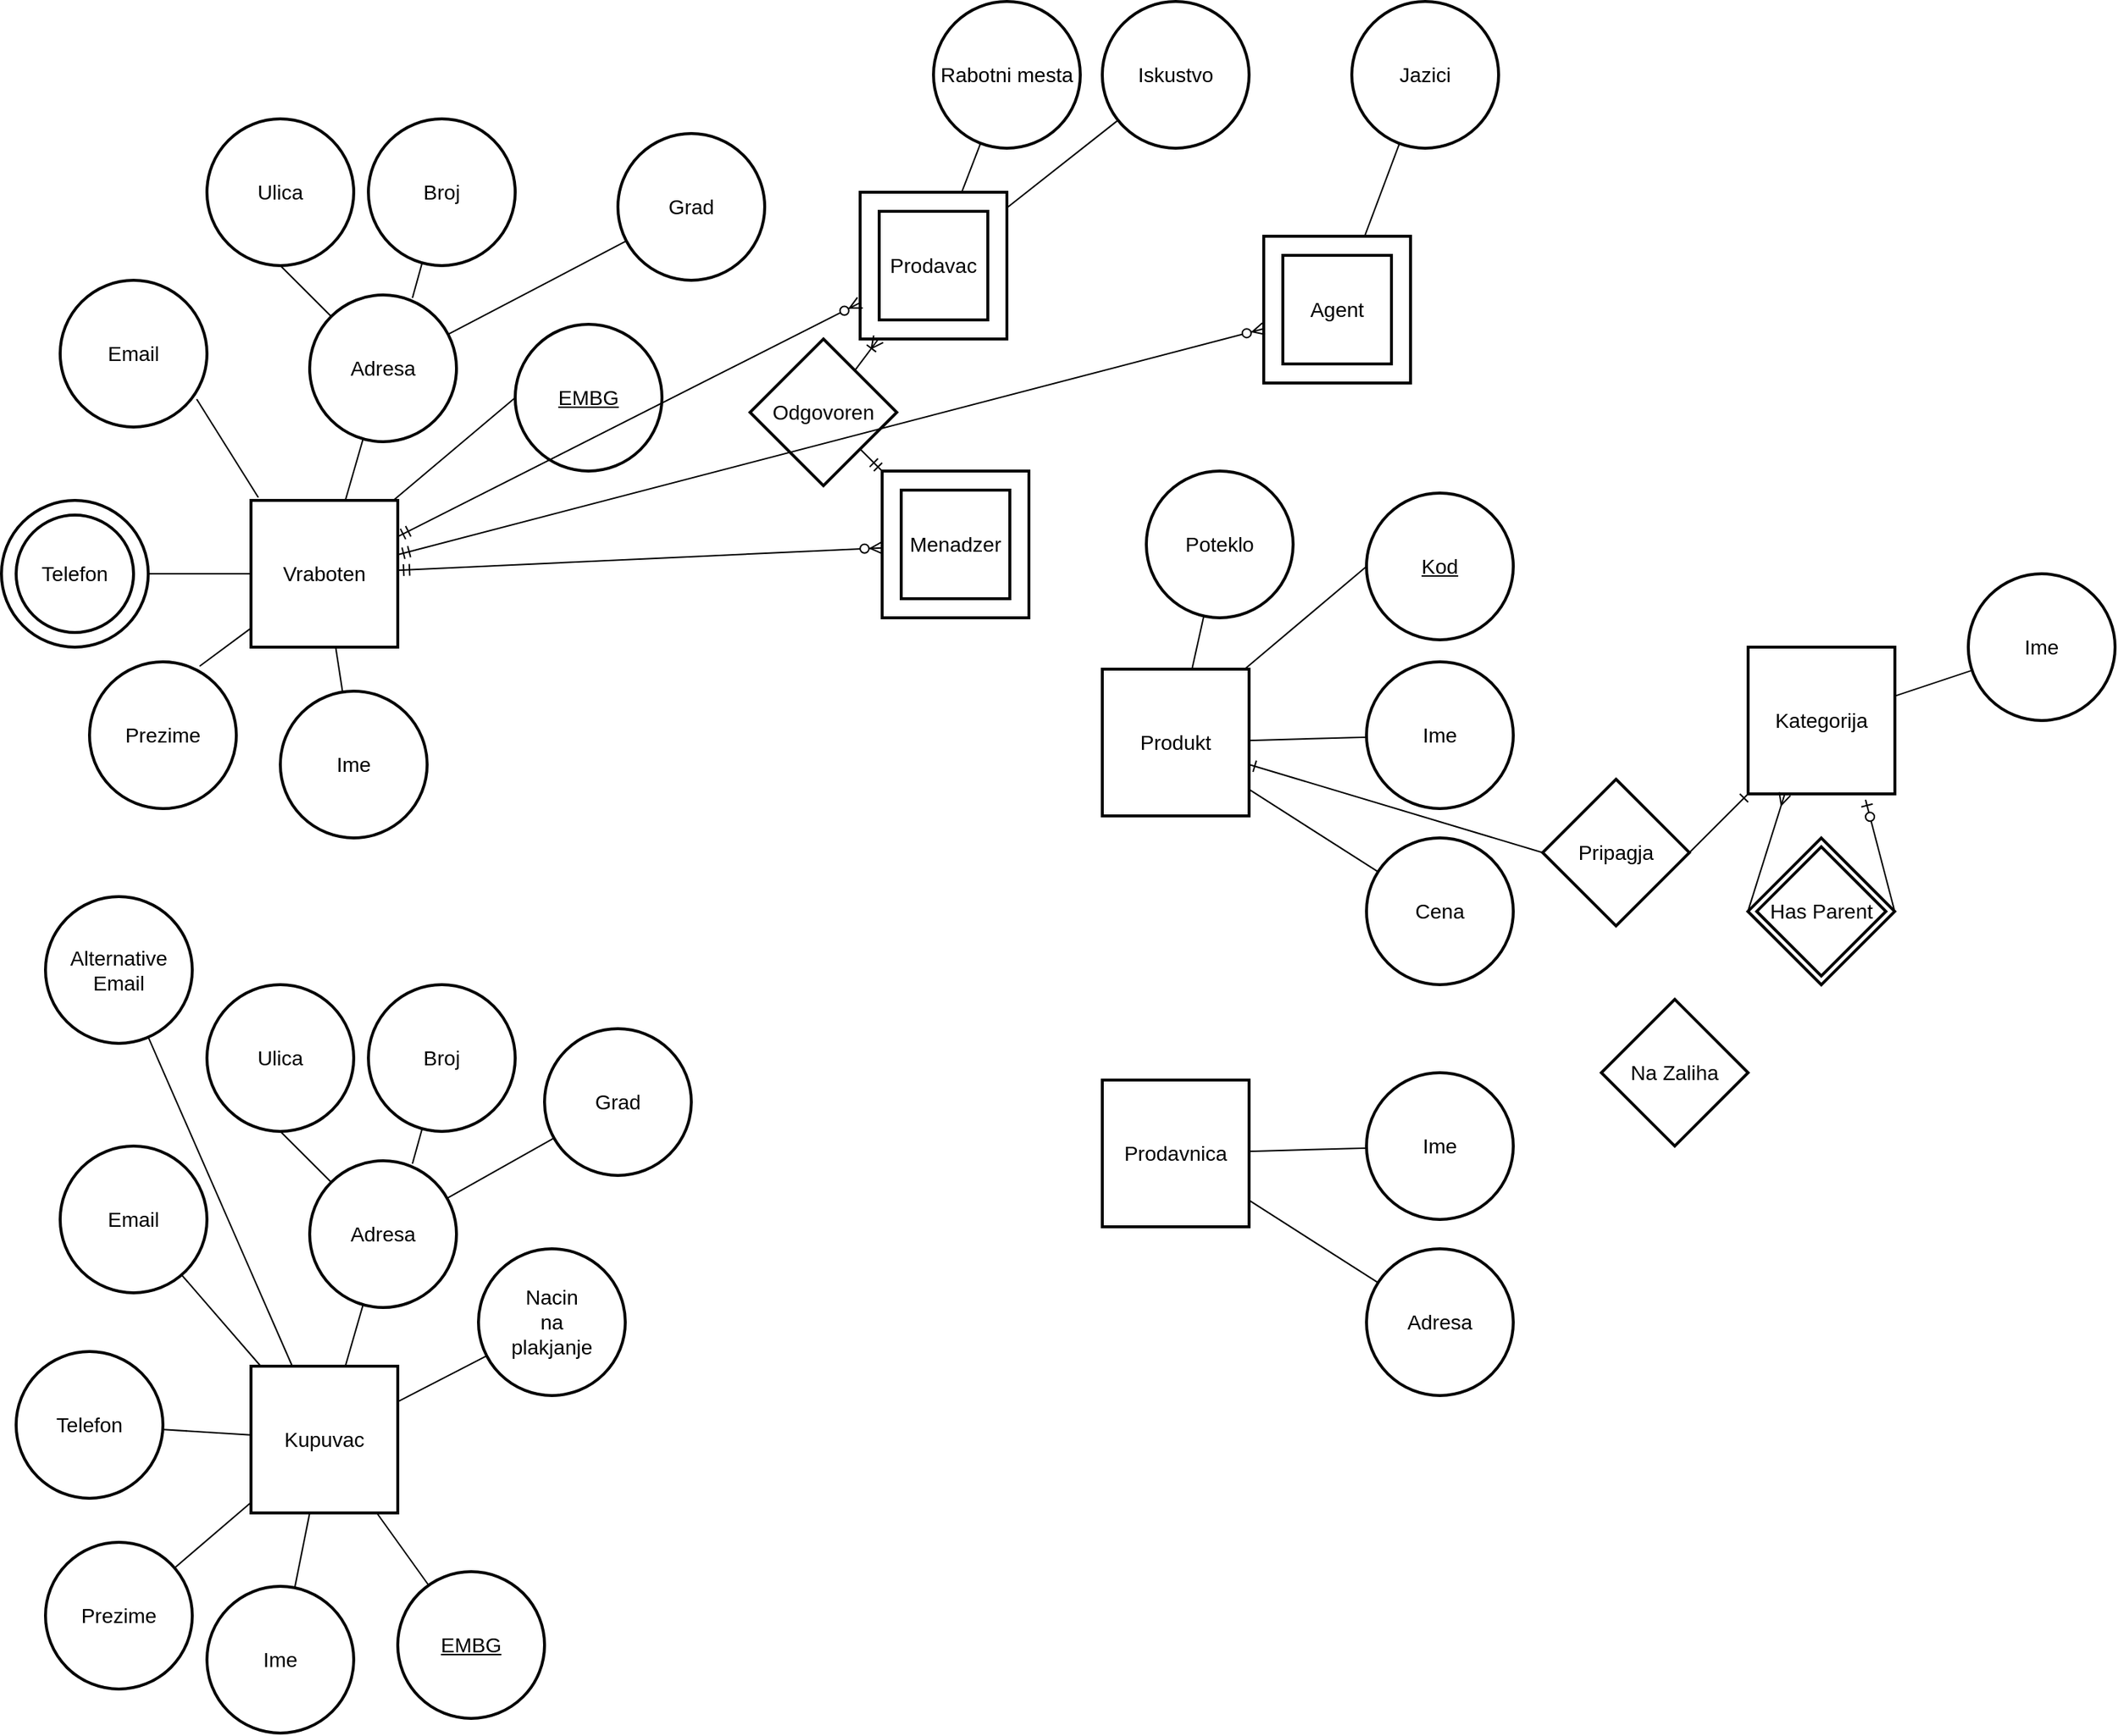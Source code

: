 <mxfile version="12.2.0" type="github" pages="1">
  <diagram id="0FhvJ4OS0k5Z7UG15rpF" name="Page-1">
    <mxGraphModel dx="2059" dy="1764" grid="1" gridSize="10" guides="1" tooltips="1" connect="1" arrows="1" fold="1" page="1" pageScale="1" pageWidth="850" pageHeight="1100" math="0" shadow="0">
      <root>
        <mxCell id="0"/>
        <mxCell id="1" parent="0"/>
        <mxCell id="MRnNkrN-hJjxFnHQ5Um4-1" value="&lt;div&gt;Vraboten&lt;/div&gt;" style="strokeWidth=2;whiteSpace=wrap;html=1;align=center;fontSize=14;" vertex="1" parent="1">
          <mxGeometry x="170" y="260" width="100" height="100" as="geometry"/>
        </mxCell>
        <mxCell id="MRnNkrN-hJjxFnHQ5Um4-2" value="&lt;div&gt;Ime&lt;/div&gt;" style="ellipse;shape=ellipse;margin=10;strokeWidth=2;fontSize=14;whiteSpace=wrap;html=1;align=center;gradientColor=#ffffff;" vertex="1" parent="1">
          <mxGeometry x="190" y="390" width="100" height="100" as="geometry"/>
        </mxCell>
        <mxCell id="MRnNkrN-hJjxFnHQ5Um4-5" value="&lt;div&gt;Prezime&lt;/div&gt;" style="ellipse;shape=ellipse;margin=10;strokeWidth=2;fontSize=14;whiteSpace=wrap;html=1;align=center;gradientColor=#ffffff;" vertex="1" parent="1">
          <mxGeometry x="60" y="370" width="100" height="100" as="geometry"/>
        </mxCell>
        <mxCell id="MRnNkrN-hJjxFnHQ5Um4-6" value="&lt;div&gt;&lt;u&gt;EMBG&lt;/u&gt;&lt;/div&gt;" style="ellipse;shape=ellipse;margin=10;strokeWidth=2;fontSize=14;whiteSpace=wrap;html=1;align=center;gradientColor=#ffffff;" vertex="1" parent="1">
          <mxGeometry x="350" y="140" width="100" height="100" as="geometry"/>
        </mxCell>
        <mxCell id="MRnNkrN-hJjxFnHQ5Um4-7" value="&lt;div&gt;Adresa&lt;/div&gt;" style="ellipse;shape=ellipse;margin=10;strokeWidth=2;fontSize=14;whiteSpace=wrap;html=1;align=center;gradientColor=#ffffff;" vertex="1" parent="1">
          <mxGeometry x="210" y="120" width="100" height="100" as="geometry"/>
        </mxCell>
        <mxCell id="MRnNkrN-hJjxFnHQ5Um4-8" value="&lt;div&gt;Ulica&lt;/div&gt;" style="ellipse;shape=ellipse;margin=10;strokeWidth=2;fontSize=14;whiteSpace=wrap;html=1;align=center;gradientColor=#ffffff;" vertex="1" parent="1">
          <mxGeometry x="140" width="100" height="100" as="geometry"/>
        </mxCell>
        <mxCell id="MRnNkrN-hJjxFnHQ5Um4-9" value="&lt;div&gt;Broj&lt;/div&gt;" style="ellipse;shape=ellipse;margin=10;strokeWidth=2;fontSize=14;whiteSpace=wrap;html=1;align=center;gradientColor=#ffffff;" vertex="1" parent="1">
          <mxGeometry x="250" width="100" height="100" as="geometry"/>
        </mxCell>
        <mxCell id="MRnNkrN-hJjxFnHQ5Um4-10" value="&lt;div&gt;Grad&lt;/div&gt;" style="ellipse;shape=ellipse;margin=10;strokeWidth=2;fontSize=14;whiteSpace=wrap;html=1;align=center;gradientColor=#ffffff;" vertex="1" parent="1">
          <mxGeometry x="420" y="10" width="100" height="100" as="geometry"/>
        </mxCell>
        <mxCell id="MRnNkrN-hJjxFnHQ5Um4-12" value="&lt;div&gt;Email&lt;/div&gt;" style="ellipse;shape=ellipse;margin=10;strokeWidth=2;fontSize=14;whiteSpace=wrap;html=1;align=center;gradientColor=#ffffff;" vertex="1" parent="1">
          <mxGeometry x="40" y="110" width="100" height="100" as="geometry"/>
        </mxCell>
        <mxCell id="MRnNkrN-hJjxFnHQ5Um4-13" value="Telefon" style="ellipse;shape=doubleEllipse;margin=10;strokeWidth=2;fontSize=14;whiteSpace=wrap;html=1;align=center;gradientColor=#ffffff;" vertex="1" parent="1">
          <mxGeometry y="260" width="100" height="100" as="geometry"/>
        </mxCell>
        <mxCell id="MRnNkrN-hJjxFnHQ5Um4-15" value="" style="fontSize=12;html=1;endArrow=none;endFill=0;" edge="1" parent="1" source="MRnNkrN-hJjxFnHQ5Um4-7" target="MRnNkrN-hJjxFnHQ5Um4-10">
          <mxGeometry width="100" height="100" relative="1" as="geometry">
            <mxPoint x="-430" y="730" as="sourcePoint"/>
            <mxPoint x="-330" y="630" as="targetPoint"/>
          </mxGeometry>
        </mxCell>
        <mxCell id="MRnNkrN-hJjxFnHQ5Um4-17" value="" style="fontSize=12;html=1;endArrow=none;endFill=0;exitX=0.7;exitY=0.02;exitDx=0;exitDy=0;exitPerimeter=0;" edge="1" parent="1" source="MRnNkrN-hJjxFnHQ5Um4-7" target="MRnNkrN-hJjxFnHQ5Um4-9">
          <mxGeometry width="100" height="100" relative="1" as="geometry">
            <mxPoint x="248" y="150" as="sourcePoint"/>
            <mxPoint x="370" y="90" as="targetPoint"/>
          </mxGeometry>
        </mxCell>
        <mxCell id="MRnNkrN-hJjxFnHQ5Um4-18" value="" style="fontSize=12;html=1;endArrow=none;endFill=0;entryX=0.5;entryY=1;entryDx=0;entryDy=0;" edge="1" parent="1" source="MRnNkrN-hJjxFnHQ5Um4-7" target="MRnNkrN-hJjxFnHQ5Um4-8">
          <mxGeometry width="100" height="100" relative="1" as="geometry">
            <mxPoint x="190" y="140" as="sourcePoint"/>
            <mxPoint x="380" y="100" as="targetPoint"/>
          </mxGeometry>
        </mxCell>
        <mxCell id="MRnNkrN-hJjxFnHQ5Um4-20" value="" style="fontSize=12;html=1;endArrow=none;endFill=0;entryX=0.93;entryY=0.81;entryDx=0;entryDy=0;entryPerimeter=0;exitX=0.05;exitY=-0.02;exitDx=0;exitDy=0;exitPerimeter=0;" edge="1" parent="1" source="MRnNkrN-hJjxFnHQ5Um4-1" target="MRnNkrN-hJjxFnHQ5Um4-12">
          <mxGeometry width="100" height="100" relative="1" as="geometry">
            <mxPoint x="234.645" y="144.645" as="sourcePoint"/>
            <mxPoint x="200" y="110" as="targetPoint"/>
          </mxGeometry>
        </mxCell>
        <mxCell id="MRnNkrN-hJjxFnHQ5Um4-21" value="" style="fontSize=12;html=1;endArrow=none;endFill=0;" edge="1" parent="1" source="MRnNkrN-hJjxFnHQ5Um4-7" target="MRnNkrN-hJjxFnHQ5Um4-1">
          <mxGeometry width="100" height="100" relative="1" as="geometry">
            <mxPoint x="244.645" y="154.645" as="sourcePoint"/>
            <mxPoint x="252" y="250" as="targetPoint"/>
          </mxGeometry>
        </mxCell>
        <mxCell id="MRnNkrN-hJjxFnHQ5Um4-22" value="" style="fontSize=12;html=1;endArrow=none;endFill=0;entryX=0.97;entryY=0;entryDx=0;entryDy=0;exitX=0;exitY=0.5;exitDx=0;exitDy=0;entryPerimeter=0;" edge="1" parent="1" source="MRnNkrN-hJjxFnHQ5Um4-6" target="MRnNkrN-hJjxFnHQ5Um4-1">
          <mxGeometry width="100" height="100" relative="1" as="geometry">
            <mxPoint x="254.645" y="164.645" as="sourcePoint"/>
            <mxPoint x="220" y="130" as="targetPoint"/>
          </mxGeometry>
        </mxCell>
        <mxCell id="MRnNkrN-hJjxFnHQ5Um4-23" value="" style="fontSize=12;html=1;endArrow=none;endFill=0;entryX=0.75;entryY=0.03;entryDx=0;entryDy=0;entryPerimeter=0;" edge="1" parent="1" source="MRnNkrN-hJjxFnHQ5Um4-1" target="MRnNkrN-hJjxFnHQ5Um4-5">
          <mxGeometry width="100" height="100" relative="1" as="geometry">
            <mxPoint x="264.645" y="174.645" as="sourcePoint"/>
            <mxPoint x="230" y="140" as="targetPoint"/>
          </mxGeometry>
        </mxCell>
        <mxCell id="MRnNkrN-hJjxFnHQ5Um4-24" value="" style="fontSize=12;html=1;endArrow=none;endFill=0;" edge="1" parent="1" source="MRnNkrN-hJjxFnHQ5Um4-1" target="MRnNkrN-hJjxFnHQ5Um4-13">
          <mxGeometry width="100" height="100" relative="1" as="geometry">
            <mxPoint x="274.645" y="184.645" as="sourcePoint"/>
            <mxPoint x="240" y="150" as="targetPoint"/>
          </mxGeometry>
        </mxCell>
        <mxCell id="MRnNkrN-hJjxFnHQ5Um4-25" value="" style="fontSize=12;html=1;endArrow=none;endFill=0;" edge="1" parent="1" source="MRnNkrN-hJjxFnHQ5Um4-1" target="MRnNkrN-hJjxFnHQ5Um4-2">
          <mxGeometry width="100" height="100" relative="1" as="geometry">
            <mxPoint x="284.645" y="194.645" as="sourcePoint"/>
            <mxPoint x="250" y="160" as="targetPoint"/>
          </mxGeometry>
        </mxCell>
        <mxCell id="MRnNkrN-hJjxFnHQ5Um4-26" value="&lt;div&gt;Produkt&lt;/div&gt;" style="strokeWidth=2;whiteSpace=wrap;html=1;align=center;fontSize=14;" vertex="1" parent="1">
          <mxGeometry x="750" y="375" width="100" height="100" as="geometry"/>
        </mxCell>
        <mxCell id="MRnNkrN-hJjxFnHQ5Um4-27" value="&lt;div&gt;Ime&lt;/div&gt;" style="ellipse;shape=ellipse;margin=10;strokeWidth=2;fontSize=14;whiteSpace=wrap;html=1;align=center;gradientColor=#ffffff;" vertex="1" parent="1">
          <mxGeometry x="930" y="370" width="100" height="100" as="geometry"/>
        </mxCell>
        <mxCell id="MRnNkrN-hJjxFnHQ5Um4-28" value="&lt;div&gt;Cena&lt;/div&gt;" style="ellipse;shape=ellipse;margin=10;strokeWidth=2;fontSize=14;whiteSpace=wrap;html=1;align=center;gradientColor=#ffffff;" vertex="1" parent="1">
          <mxGeometry x="930" y="490" width="100" height="100" as="geometry"/>
        </mxCell>
        <mxCell id="MRnNkrN-hJjxFnHQ5Um4-29" value="&lt;div&gt;&lt;u&gt;Kod&lt;/u&gt;&lt;/div&gt;" style="ellipse;shape=ellipse;margin=10;strokeWidth=2;fontSize=14;whiteSpace=wrap;html=1;align=center;gradientColor=#ffffff;" vertex="1" parent="1">
          <mxGeometry x="930" y="255" width="100" height="100" as="geometry"/>
        </mxCell>
        <mxCell id="MRnNkrN-hJjxFnHQ5Um4-34" value="Poteklo" style="ellipse;shape=ellipse;margin=10;strokeWidth=2;fontSize=14;whiteSpace=wrap;html=1;align=center;gradientColor=#ffffff;" vertex="1" parent="1">
          <mxGeometry x="780" y="240" width="100" height="100" as="geometry"/>
        </mxCell>
        <mxCell id="MRnNkrN-hJjxFnHQ5Um4-39" value="" style="fontSize=12;html=1;endArrow=none;endFill=0;" edge="1" parent="1" source="MRnNkrN-hJjxFnHQ5Um4-26" target="MRnNkrN-hJjxFnHQ5Um4-34">
          <mxGeometry width="100" height="100" relative="1" as="geometry">
            <mxPoint x="814.645" y="259.645" as="sourcePoint"/>
            <mxPoint x="780" y="225" as="targetPoint"/>
          </mxGeometry>
        </mxCell>
        <mxCell id="MRnNkrN-hJjxFnHQ5Um4-41" value="" style="fontSize=12;html=1;endArrow=none;endFill=0;entryX=0.97;entryY=0;entryDx=0;entryDy=0;exitX=0;exitY=0.5;exitDx=0;exitDy=0;entryPerimeter=0;" edge="1" parent="1" source="MRnNkrN-hJjxFnHQ5Um4-29" target="MRnNkrN-hJjxFnHQ5Um4-26">
          <mxGeometry width="100" height="100" relative="1" as="geometry">
            <mxPoint x="834.645" y="279.645" as="sourcePoint"/>
            <mxPoint x="800" y="245" as="targetPoint"/>
          </mxGeometry>
        </mxCell>
        <mxCell id="MRnNkrN-hJjxFnHQ5Um4-42" value="" style="fontSize=12;html=1;endArrow=none;endFill=0;" edge="1" parent="1" source="MRnNkrN-hJjxFnHQ5Um4-26" target="MRnNkrN-hJjxFnHQ5Um4-28">
          <mxGeometry width="100" height="100" relative="1" as="geometry">
            <mxPoint x="844.645" y="289.645" as="sourcePoint"/>
            <mxPoint x="810" y="255" as="targetPoint"/>
          </mxGeometry>
        </mxCell>
        <mxCell id="MRnNkrN-hJjxFnHQ5Um4-44" value="" style="fontSize=12;html=1;endArrow=none;endFill=0;" edge="1" parent="1" source="MRnNkrN-hJjxFnHQ5Um4-26" target="MRnNkrN-hJjxFnHQ5Um4-27">
          <mxGeometry width="100" height="100" relative="1" as="geometry">
            <mxPoint x="864.645" y="309.645" as="sourcePoint"/>
            <mxPoint x="830" y="275" as="targetPoint"/>
          </mxGeometry>
        </mxCell>
        <mxCell id="MRnNkrN-hJjxFnHQ5Um4-45" value="Prodavnica" style="strokeWidth=2;whiteSpace=wrap;html=1;align=center;fontSize=14;" vertex="1" parent="1">
          <mxGeometry x="750" y="655" width="100" height="100" as="geometry"/>
        </mxCell>
        <mxCell id="MRnNkrN-hJjxFnHQ5Um4-46" value="&lt;div&gt;Ime&lt;/div&gt;" style="ellipse;shape=ellipse;margin=10;strokeWidth=2;fontSize=14;whiteSpace=wrap;html=1;align=center;gradientColor=#ffffff;" vertex="1" parent="1">
          <mxGeometry x="930" y="650" width="100" height="100" as="geometry"/>
        </mxCell>
        <mxCell id="MRnNkrN-hJjxFnHQ5Um4-47" value="Adresa" style="ellipse;shape=ellipse;margin=10;strokeWidth=2;fontSize=14;whiteSpace=wrap;html=1;align=center;gradientColor=#ffffff;" vertex="1" parent="1">
          <mxGeometry x="930" y="770" width="100" height="100" as="geometry"/>
        </mxCell>
        <mxCell id="MRnNkrN-hJjxFnHQ5Um4-52" value="" style="fontSize=12;html=1;endArrow=none;endFill=0;" edge="1" parent="1" source="MRnNkrN-hJjxFnHQ5Um4-45" target="MRnNkrN-hJjxFnHQ5Um4-47">
          <mxGeometry width="100" height="100" relative="1" as="geometry">
            <mxPoint x="844.645" y="569.645" as="sourcePoint"/>
            <mxPoint x="810" y="535" as="targetPoint"/>
          </mxGeometry>
        </mxCell>
        <mxCell id="MRnNkrN-hJjxFnHQ5Um4-53" value="" style="fontSize=12;html=1;endArrow=none;endFill=0;" edge="1" parent="1" source="MRnNkrN-hJjxFnHQ5Um4-45" target="MRnNkrN-hJjxFnHQ5Um4-46">
          <mxGeometry width="100" height="100" relative="1" as="geometry">
            <mxPoint x="864.645" y="589.645" as="sourcePoint"/>
            <mxPoint x="830" y="555" as="targetPoint"/>
          </mxGeometry>
        </mxCell>
        <mxCell id="MRnNkrN-hJjxFnHQ5Um4-63" value="Kupuvac" style="strokeWidth=2;whiteSpace=wrap;html=1;align=center;fontSize=14;" vertex="1" parent="1">
          <mxGeometry x="170" y="850" width="100" height="100" as="geometry"/>
        </mxCell>
        <mxCell id="MRnNkrN-hJjxFnHQ5Um4-64" value="&lt;div&gt;Ime&lt;/div&gt;" style="ellipse;shape=ellipse;margin=10;strokeWidth=2;fontSize=14;whiteSpace=wrap;html=1;align=center;gradientColor=#ffffff;" vertex="1" parent="1">
          <mxGeometry x="140" y="1000" width="100" height="100" as="geometry"/>
        </mxCell>
        <mxCell id="MRnNkrN-hJjxFnHQ5Um4-65" value="&lt;div&gt;Prezime&lt;/div&gt;" style="ellipse;shape=ellipse;margin=10;strokeWidth=2;fontSize=14;whiteSpace=wrap;html=1;align=center;gradientColor=#ffffff;" vertex="1" parent="1">
          <mxGeometry x="30" y="970" width="100" height="100" as="geometry"/>
        </mxCell>
        <mxCell id="MRnNkrN-hJjxFnHQ5Um4-66" value="&lt;div&gt;&lt;u&gt;EMBG&lt;/u&gt;&lt;/div&gt;" style="ellipse;shape=ellipse;margin=10;strokeWidth=2;fontSize=14;whiteSpace=wrap;html=1;align=center;gradientColor=#ffffff;" vertex="1" parent="1">
          <mxGeometry x="270" y="990" width="100" height="100" as="geometry"/>
        </mxCell>
        <mxCell id="MRnNkrN-hJjxFnHQ5Um4-67" value="&lt;div&gt;Adresa&lt;/div&gt;" style="ellipse;shape=ellipse;margin=10;strokeWidth=2;fontSize=14;whiteSpace=wrap;html=1;align=center;gradientColor=#ffffff;" vertex="1" parent="1">
          <mxGeometry x="210" y="710" width="100" height="100" as="geometry"/>
        </mxCell>
        <mxCell id="MRnNkrN-hJjxFnHQ5Um4-68" value="&lt;div&gt;Ulica&lt;/div&gt;" style="ellipse;shape=ellipse;margin=10;strokeWidth=2;fontSize=14;whiteSpace=wrap;html=1;align=center;gradientColor=#ffffff;" vertex="1" parent="1">
          <mxGeometry x="140" y="590" width="100" height="100" as="geometry"/>
        </mxCell>
        <mxCell id="MRnNkrN-hJjxFnHQ5Um4-69" value="&lt;div&gt;Broj&lt;/div&gt;" style="ellipse;shape=ellipse;margin=10;strokeWidth=2;fontSize=14;whiteSpace=wrap;html=1;align=center;gradientColor=#ffffff;" vertex="1" parent="1">
          <mxGeometry x="250" y="590" width="100" height="100" as="geometry"/>
        </mxCell>
        <mxCell id="MRnNkrN-hJjxFnHQ5Um4-70" value="&lt;div&gt;Grad&lt;/div&gt;" style="ellipse;shape=ellipse;margin=10;strokeWidth=2;fontSize=14;whiteSpace=wrap;html=1;align=center;gradientColor=#ffffff;" vertex="1" parent="1">
          <mxGeometry x="370" y="620" width="100" height="100" as="geometry"/>
        </mxCell>
        <mxCell id="MRnNkrN-hJjxFnHQ5Um4-71" value="&lt;div&gt;Email&lt;/div&gt;" style="ellipse;shape=ellipse;margin=10;strokeWidth=2;fontSize=14;whiteSpace=wrap;html=1;align=center;gradientColor=#ffffff;" vertex="1" parent="1">
          <mxGeometry x="40" y="700" width="100" height="100" as="geometry"/>
        </mxCell>
        <mxCell id="MRnNkrN-hJjxFnHQ5Um4-73" value="" style="fontSize=12;html=1;endArrow=none;endFill=0;" edge="1" parent="1" source="MRnNkrN-hJjxFnHQ5Um4-67" target="MRnNkrN-hJjxFnHQ5Um4-70">
          <mxGeometry width="100" height="100" relative="1" as="geometry">
            <mxPoint x="-430" y="1320" as="sourcePoint"/>
            <mxPoint x="-330" y="1220" as="targetPoint"/>
          </mxGeometry>
        </mxCell>
        <mxCell id="MRnNkrN-hJjxFnHQ5Um4-74" value="" style="fontSize=12;html=1;endArrow=none;endFill=0;exitX=0.7;exitY=0.02;exitDx=0;exitDy=0;exitPerimeter=0;" edge="1" parent="1" source="MRnNkrN-hJjxFnHQ5Um4-67" target="MRnNkrN-hJjxFnHQ5Um4-69">
          <mxGeometry width="100" height="100" relative="1" as="geometry">
            <mxPoint x="248" y="740" as="sourcePoint"/>
            <mxPoint x="370" y="680" as="targetPoint"/>
          </mxGeometry>
        </mxCell>
        <mxCell id="MRnNkrN-hJjxFnHQ5Um4-75" value="" style="fontSize=12;html=1;endArrow=none;endFill=0;entryX=0.5;entryY=1;entryDx=0;entryDy=0;" edge="1" parent="1" source="MRnNkrN-hJjxFnHQ5Um4-67" target="MRnNkrN-hJjxFnHQ5Um4-68">
          <mxGeometry width="100" height="100" relative="1" as="geometry">
            <mxPoint x="190" y="730" as="sourcePoint"/>
            <mxPoint x="380" y="690" as="targetPoint"/>
          </mxGeometry>
        </mxCell>
        <mxCell id="MRnNkrN-hJjxFnHQ5Um4-76" value="" style="fontSize=12;html=1;endArrow=none;endFill=0;" edge="1" parent="1" source="MRnNkrN-hJjxFnHQ5Um4-63" target="MRnNkrN-hJjxFnHQ5Um4-71">
          <mxGeometry width="100" height="100" relative="1" as="geometry">
            <mxPoint x="234.645" y="734.645" as="sourcePoint"/>
            <mxPoint x="200" y="700" as="targetPoint"/>
          </mxGeometry>
        </mxCell>
        <mxCell id="MRnNkrN-hJjxFnHQ5Um4-77" value="" style="fontSize=12;html=1;endArrow=none;endFill=0;" edge="1" parent="1" source="MRnNkrN-hJjxFnHQ5Um4-67" target="MRnNkrN-hJjxFnHQ5Um4-63">
          <mxGeometry width="100" height="100" relative="1" as="geometry">
            <mxPoint x="244.645" y="744.645" as="sourcePoint"/>
            <mxPoint x="252" y="840" as="targetPoint"/>
          </mxGeometry>
        </mxCell>
        <mxCell id="MRnNkrN-hJjxFnHQ5Um4-78" value="" style="fontSize=12;html=1;endArrow=none;endFill=0;" edge="1" parent="1" source="MRnNkrN-hJjxFnHQ5Um4-66" target="MRnNkrN-hJjxFnHQ5Um4-63">
          <mxGeometry width="100" height="100" relative="1" as="geometry">
            <mxPoint x="254.645" y="754.645" as="sourcePoint"/>
            <mxPoint x="220" y="720" as="targetPoint"/>
          </mxGeometry>
        </mxCell>
        <mxCell id="MRnNkrN-hJjxFnHQ5Um4-79" value="" style="fontSize=12;html=1;endArrow=none;endFill=0;" edge="1" parent="1" source="MRnNkrN-hJjxFnHQ5Um4-63" target="MRnNkrN-hJjxFnHQ5Um4-65">
          <mxGeometry width="100" height="100" relative="1" as="geometry">
            <mxPoint x="264.645" y="764.645" as="sourcePoint"/>
            <mxPoint x="230" y="730" as="targetPoint"/>
          </mxGeometry>
        </mxCell>
        <mxCell id="MRnNkrN-hJjxFnHQ5Um4-80" value="" style="fontSize=12;html=1;endArrow=none;endFill=0;" edge="1" parent="1" source="MRnNkrN-hJjxFnHQ5Um4-63" target="MRnNkrN-hJjxFnHQ5Um4-82">
          <mxGeometry width="100" height="100" relative="1" as="geometry">
            <mxPoint x="274.645" y="774.645" as="sourcePoint"/>
            <mxPoint x="100" y="900" as="targetPoint"/>
          </mxGeometry>
        </mxCell>
        <mxCell id="MRnNkrN-hJjxFnHQ5Um4-81" value="" style="fontSize=12;html=1;endArrow=none;endFill=0;" edge="1" parent="1" source="MRnNkrN-hJjxFnHQ5Um4-63" target="MRnNkrN-hJjxFnHQ5Um4-64">
          <mxGeometry width="100" height="100" relative="1" as="geometry">
            <mxPoint x="284.645" y="784.645" as="sourcePoint"/>
            <mxPoint x="250" y="750" as="targetPoint"/>
          </mxGeometry>
        </mxCell>
        <mxCell id="MRnNkrN-hJjxFnHQ5Um4-82" value="&lt;div&gt;Telefon&lt;/div&gt;" style="ellipse;shape=ellipse;margin=10;strokeWidth=2;fontSize=14;whiteSpace=wrap;html=1;align=center;gradientColor=#ffffff;" vertex="1" parent="1">
          <mxGeometry x="10" y="840" width="100" height="100" as="geometry"/>
        </mxCell>
        <mxCell id="MRnNkrN-hJjxFnHQ5Um4-83" value="&lt;div&gt;Nacin&lt;/div&gt;&lt;div&gt;na&lt;/div&gt;&lt;div&gt;plakjanje&lt;br&gt;&lt;/div&gt;" style="ellipse;shape=ellipse;margin=10;strokeWidth=2;fontSize=14;whiteSpace=wrap;html=1;align=center;gradientColor=#ffffff;" vertex="1" parent="1">
          <mxGeometry x="325" y="770" width="100" height="100" as="geometry"/>
        </mxCell>
        <mxCell id="MRnNkrN-hJjxFnHQ5Um4-84" value="" style="fontSize=12;html=1;endArrow=none;endFill=0;" edge="1" parent="1" target="MRnNkrN-hJjxFnHQ5Um4-83" source="MRnNkrN-hJjxFnHQ5Um4-63">
          <mxGeometry width="100" height="100" relative="1" as="geometry">
            <mxPoint x="506.667" y="915" as="sourcePoint"/>
            <mxPoint x="530" y="765" as="targetPoint"/>
          </mxGeometry>
        </mxCell>
        <mxCell id="MRnNkrN-hJjxFnHQ5Um4-85" value="&lt;div&gt;Alternative&lt;/div&gt;&lt;div&gt;Email&lt;/div&gt;" style="ellipse;shape=ellipse;margin=10;strokeWidth=2;fontSize=14;whiteSpace=wrap;html=1;align=center;gradientColor=#ffffff;" vertex="1" parent="1">
          <mxGeometry x="30" y="530" width="100" height="100" as="geometry"/>
        </mxCell>
        <mxCell id="MRnNkrN-hJjxFnHQ5Um4-86" value="" style="fontSize=12;html=1;endArrow=none;endFill=0;" edge="1" parent="1" target="MRnNkrN-hJjxFnHQ5Um4-85" source="MRnNkrN-hJjxFnHQ5Um4-63">
          <mxGeometry width="100" height="100" relative="1" as="geometry">
            <mxPoint x="160.167" y="725" as="sourcePoint"/>
            <mxPoint x="183.5" y="575" as="targetPoint"/>
          </mxGeometry>
        </mxCell>
        <mxCell id="MRnNkrN-hJjxFnHQ5Um4-87" value="Kategorija" style="strokeWidth=2;whiteSpace=wrap;html=1;align=center;fontSize=14;" vertex="1" parent="1">
          <mxGeometry x="1190" y="360" width="100" height="100" as="geometry"/>
        </mxCell>
        <mxCell id="MRnNkrN-hJjxFnHQ5Um4-88" value="&lt;div&gt;Ime&lt;/div&gt;" style="ellipse;shape=ellipse;margin=10;strokeWidth=2;fontSize=14;whiteSpace=wrap;html=1;align=center;gradientColor=#ffffff;" vertex="1" parent="1">
          <mxGeometry x="1340" y="310" width="100" height="100" as="geometry"/>
        </mxCell>
        <mxCell id="MRnNkrN-hJjxFnHQ5Um4-91" value="" style="fontSize=12;html=1;endArrow=none;endFill=0;" edge="1" parent="1" source="MRnNkrN-hJjxFnHQ5Um4-87" target="MRnNkrN-hJjxFnHQ5Um4-88">
          <mxGeometry width="100" height="100" relative="1" as="geometry">
            <mxPoint x="1274.645" y="249.645" as="sourcePoint"/>
            <mxPoint x="1240" y="215" as="targetPoint"/>
          </mxGeometry>
        </mxCell>
        <mxCell id="MRnNkrN-hJjxFnHQ5Um4-93" value="Has Parent" style="shape=rhombus;double=1;strokeWidth=2;fontSize=17;perimeter=rhombusPerimeter;whiteSpace=wrap;html=1;align=center;fontSize=14;gradientColor=#ffffff;" vertex="1" parent="1">
          <mxGeometry x="1189.865" y="490.081" width="100" height="100" as="geometry"/>
        </mxCell>
        <mxCell id="MRnNkrN-hJjxFnHQ5Um4-95" value="" style="fontSize=12;html=1;endArrow=ERzeroToOne;endFill=1;exitX=1;exitY=0.5;exitDx=0;exitDy=0;" edge="1" parent="1" source="MRnNkrN-hJjxFnHQ5Um4-93">
          <mxGeometry width="100" height="100" relative="1" as="geometry">
            <mxPoint x="1360" y="540" as="sourcePoint"/>
            <mxPoint x="1270" y="464" as="targetPoint"/>
          </mxGeometry>
        </mxCell>
        <mxCell id="MRnNkrN-hJjxFnHQ5Um4-96" value="" style="fontSize=12;html=1;endArrow=ERmany;exitX=0;exitY=0.5;exitDx=0;exitDy=0;entryX=0.25;entryY=1;entryDx=0;entryDy=0;" edge="1" parent="1" source="MRnNkrN-hJjxFnHQ5Um4-93" target="MRnNkrN-hJjxFnHQ5Um4-87">
          <mxGeometry width="100" height="100" relative="1" as="geometry">
            <mxPoint x="610" y="690" as="sourcePoint"/>
            <mxPoint x="710" y="590" as="targetPoint"/>
          </mxGeometry>
        </mxCell>
        <mxCell id="MRnNkrN-hJjxFnHQ5Um4-97" value="Prodavac" style="shape=ext;strokeWidth=2;margin=10;double=1;whiteSpace=wrap;html=1;align=center;fontSize=14;gradientColor=#ffffff;" vertex="1" parent="1">
          <mxGeometry x="585" y="50" width="100" height="100" as="geometry"/>
        </mxCell>
        <mxCell id="MRnNkrN-hJjxFnHQ5Um4-98" value="Rabotni mesta" style="ellipse;shape=ellipse;margin=10;strokeWidth=2;fontSize=14;whiteSpace=wrap;html=1;align=center;gradientColor=#ffffff;" vertex="1" parent="1">
          <mxGeometry x="635" y="-80" width="100" height="100" as="geometry"/>
        </mxCell>
        <mxCell id="MRnNkrN-hJjxFnHQ5Um4-99" value="Iskustvo" style="ellipse;shape=ellipse;margin=10;strokeWidth=2;fontSize=14;whiteSpace=wrap;html=1;align=center;gradientColor=#ffffff;" vertex="1" parent="1">
          <mxGeometry x="750" y="-80" width="100" height="100" as="geometry"/>
        </mxCell>
        <mxCell id="MRnNkrN-hJjxFnHQ5Um4-100" value="" style="fontSize=12;html=1;endArrow=none;endFill=0;" edge="1" parent="1" target="MRnNkrN-hJjxFnHQ5Um4-99" source="MRnNkrN-hJjxFnHQ5Um4-97">
          <mxGeometry width="100" height="100" relative="1" as="geometry">
            <mxPoint x="615" y="177.059" as="sourcePoint"/>
            <mxPoint x="675" y="-30" as="targetPoint"/>
          </mxGeometry>
        </mxCell>
        <mxCell id="MRnNkrN-hJjxFnHQ5Um4-101" value="" style="fontSize=12;html=1;endArrow=none;endFill=0;" edge="1" parent="1" target="MRnNkrN-hJjxFnHQ5Um4-98" source="MRnNkrN-hJjxFnHQ5Um4-97">
          <mxGeometry width="100" height="100" relative="1" as="geometry">
            <mxPoint x="672.692" y="190" as="sourcePoint"/>
            <mxPoint x="695" y="-10" as="targetPoint"/>
          </mxGeometry>
        </mxCell>
        <mxCell id="MRnNkrN-hJjxFnHQ5Um4-102" value="Agent" style="shape=ext;strokeWidth=2;margin=10;double=1;whiteSpace=wrap;html=1;align=center;fontSize=14;gradientColor=#ffffff;" vertex="1" parent="1">
          <mxGeometry x="860" y="80" width="100" height="100" as="geometry"/>
        </mxCell>
        <mxCell id="MRnNkrN-hJjxFnHQ5Um4-103" value="Jazici" style="ellipse;shape=ellipse;margin=10;strokeWidth=2;fontSize=14;whiteSpace=wrap;html=1;align=center;gradientColor=#ffffff;" vertex="1" parent="1">
          <mxGeometry x="920" y="-80" width="100" height="100" as="geometry"/>
        </mxCell>
        <mxCell id="MRnNkrN-hJjxFnHQ5Um4-106" value="" style="fontSize=12;html=1;endArrow=none;endFill=0;" edge="1" parent="1" source="MRnNkrN-hJjxFnHQ5Um4-102" target="MRnNkrN-hJjxFnHQ5Um4-103">
          <mxGeometry width="100" height="100" relative="1" as="geometry">
            <mxPoint x="957.692" y="190" as="sourcePoint"/>
            <mxPoint x="980" y="-10" as="targetPoint"/>
          </mxGeometry>
        </mxCell>
        <mxCell id="MRnNkrN-hJjxFnHQ5Um4-107" value="Menadzer" style="shape=ext;strokeWidth=2;margin=10;double=1;whiteSpace=wrap;html=1;align=center;fontSize=14;gradientColor=#ffffff;" vertex="1" parent="1">
          <mxGeometry x="600" y="240" width="100" height="100" as="geometry"/>
        </mxCell>
        <mxCell id="MRnNkrN-hJjxFnHQ5Um4-110" value="&lt;div&gt;Odgovoren&lt;/div&gt;" style="shape=rhombus;strokeWidth=2;fontSize=17;perimeter=rhombusPerimeter;whiteSpace=wrap;html=1;align=center;fontSize=14;gradientColor=#ffffff;" vertex="1" parent="1">
          <mxGeometry x="510" y="150" width="100" height="100" as="geometry"/>
        </mxCell>
        <mxCell id="MRnNkrN-hJjxFnHQ5Um4-111" value="" style="fontSize=12;html=1;endArrow=ERoneToMany;" edge="1" parent="1" source="MRnNkrN-hJjxFnHQ5Um4-110" target="MRnNkrN-hJjxFnHQ5Um4-97">
          <mxGeometry width="100" height="100" relative="1" as="geometry">
            <mxPoint x="470" y="540" as="sourcePoint"/>
            <mxPoint x="570" y="440" as="targetPoint"/>
          </mxGeometry>
        </mxCell>
        <mxCell id="MRnNkrN-hJjxFnHQ5Um4-113" value="" style="fontSize=12;html=1;endArrow=ERmandOne;" edge="1" parent="1" source="MRnNkrN-hJjxFnHQ5Um4-110" target="MRnNkrN-hJjxFnHQ5Um4-107">
          <mxGeometry width="100" height="100" relative="1" as="geometry">
            <mxPoint x="510" y="510" as="sourcePoint"/>
            <mxPoint x="610" y="410" as="targetPoint"/>
          </mxGeometry>
        </mxCell>
        <mxCell id="MRnNkrN-hJjxFnHQ5Um4-118" value="" style="fontSize=12;html=1;endArrow=ERzeroToMany;startArrow=ERmandOne;" edge="1" parent="1" source="MRnNkrN-hJjxFnHQ5Um4-1" target="MRnNkrN-hJjxFnHQ5Um4-97">
          <mxGeometry width="100" height="100" relative="1" as="geometry">
            <mxPoint x="430" y="420" as="sourcePoint"/>
            <mxPoint x="530" y="320" as="targetPoint"/>
          </mxGeometry>
        </mxCell>
        <mxCell id="MRnNkrN-hJjxFnHQ5Um4-119" value="" style="fontSize=12;html=1;endArrow=ERzeroToMany;startArrow=ERmandOne;" edge="1" parent="1" source="MRnNkrN-hJjxFnHQ5Um4-1" target="MRnNkrN-hJjxFnHQ5Um4-102">
          <mxGeometry width="100" height="100" relative="1" as="geometry">
            <mxPoint x="280" y="294.699" as="sourcePoint"/>
            <mxPoint x="595" y="135.301" as="targetPoint"/>
          </mxGeometry>
        </mxCell>
        <mxCell id="MRnNkrN-hJjxFnHQ5Um4-120" value="" style="fontSize=12;html=1;endArrow=ERzeroToMany;startArrow=ERmandOne;" edge="1" parent="1" source="MRnNkrN-hJjxFnHQ5Um4-1" target="MRnNkrN-hJjxFnHQ5Um4-107">
          <mxGeometry width="100" height="100" relative="1" as="geometry">
            <mxPoint x="280" y="306.957" as="sourcePoint"/>
            <mxPoint x="870" y="153.043" as="targetPoint"/>
          </mxGeometry>
        </mxCell>
        <mxCell id="MRnNkrN-hJjxFnHQ5Um4-123" value="Pripagja" style="shape=rhombus;strokeWidth=2;fontSize=17;perimeter=rhombusPerimeter;whiteSpace=wrap;html=1;align=center;fontSize=14;gradientColor=#ffffff;" vertex="1" parent="1">
          <mxGeometry x="1050" y="450" width="100" height="100" as="geometry"/>
        </mxCell>
        <mxCell id="MRnNkrN-hJjxFnHQ5Um4-125" value="" style="fontSize=12;html=1;endArrow=ERone;endFill=1;exitX=0;exitY=0.5;exitDx=0;exitDy=0;" edge="1" parent="1" source="MRnNkrN-hJjxFnHQ5Um4-123" target="MRnNkrN-hJjxFnHQ5Um4-26">
          <mxGeometry width="100" height="100" relative="1" as="geometry">
            <mxPoint x="700" y="630" as="sourcePoint"/>
            <mxPoint x="800" y="530" as="targetPoint"/>
          </mxGeometry>
        </mxCell>
        <mxCell id="MRnNkrN-hJjxFnHQ5Um4-126" value="" style="fontSize=12;html=1;endArrow=ERone;endFill=1;exitX=1;exitY=0.5;exitDx=0;exitDy=0;" edge="1" parent="1" source="MRnNkrN-hJjxFnHQ5Um4-123" target="MRnNkrN-hJjxFnHQ5Um4-87">
          <mxGeometry width="100" height="100" relative="1" as="geometry">
            <mxPoint x="1070" y="510" as="sourcePoint"/>
            <mxPoint x="860" y="449.423" as="targetPoint"/>
          </mxGeometry>
        </mxCell>
        <mxCell id="MRnNkrN-hJjxFnHQ5Um4-127" value="Na Zaliha" style="shape=rhombus;strokeWidth=2;fontSize=17;perimeter=rhombusPerimeter;whiteSpace=wrap;html=1;align=center;fontSize=14;gradientColor=#ffffff;" vertex="1" parent="1">
          <mxGeometry x="1090" y="600" width="100" height="100" as="geometry"/>
        </mxCell>
      </root>
    </mxGraphModel>
  </diagram>
</mxfile>

